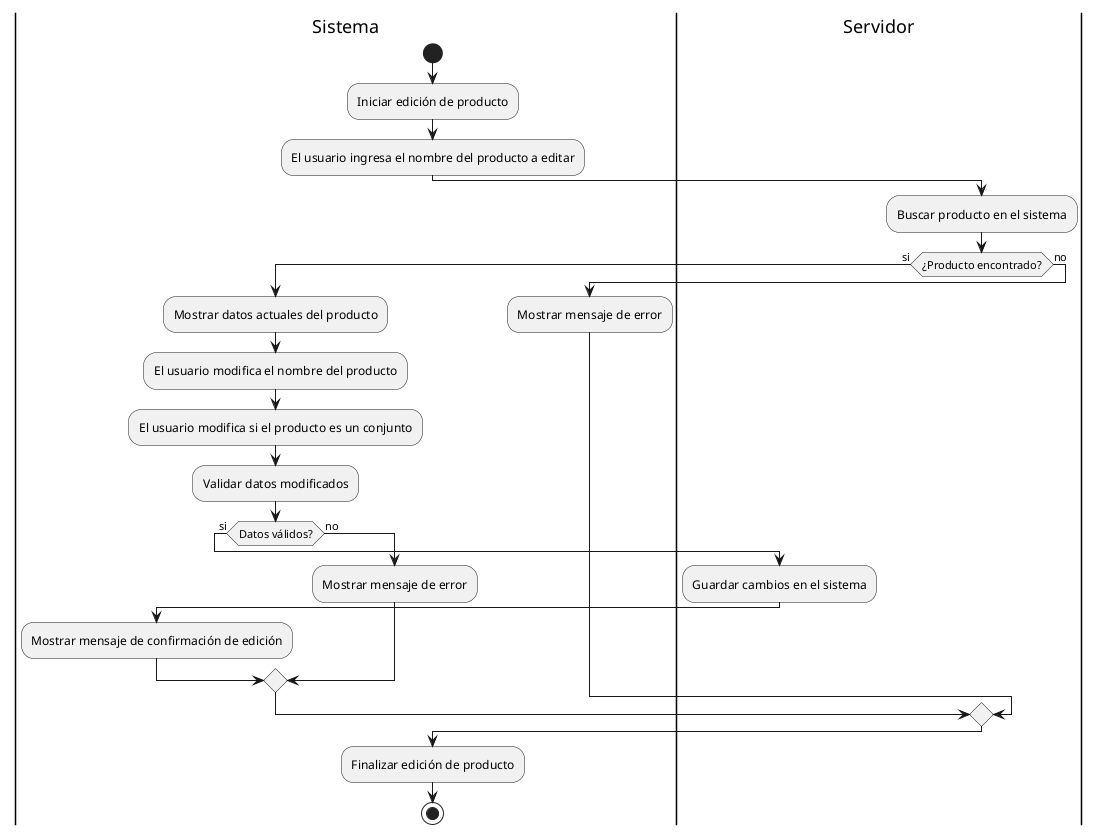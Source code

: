 @startuml Editar !producto

|Sistema|
start
:Iniciar edición de producto;
:El usuario ingresa el nombre del producto a editar;
|Servidor|
:Buscar producto en el sistema;
if (¿Producto encontrado?) then (si)
    |Sistema|
    :Mostrar datos actuales del producto;
    :El usuario modifica el nombre del producto;
    :El usuario modifica si el producto es un conjunto;
    :Validar datos modificados;
    if (Datos válidos?) then (si)
        |Servidor|
        :Guardar cambios en el sistema;
        |Sistema|
        :Mostrar mensaje de confirmación de edición;
    else (no)
        :Mostrar mensaje de error;
    endif
else (no)
    :Mostrar mensaje de error;
endif
:Finalizar edición de producto;
stop

@enduml
